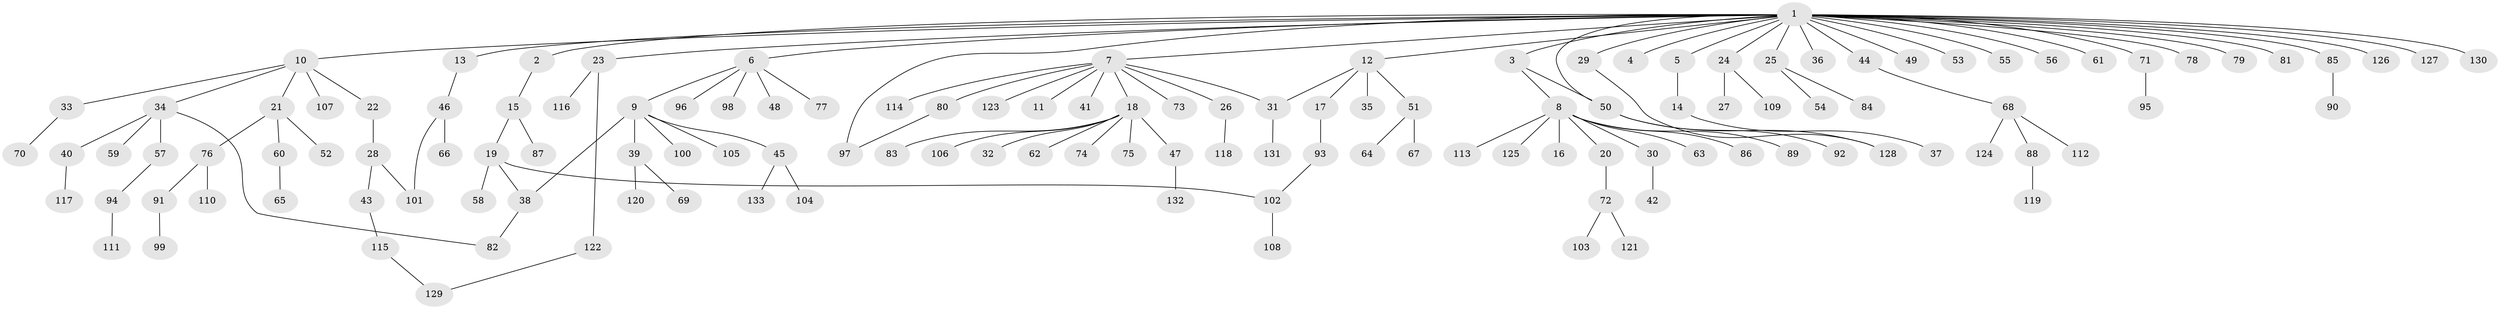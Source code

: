 // coarse degree distribution, {30: 0.010416666666666666, 2: 0.1875, 3: 0.0625, 1: 0.625, 5: 0.052083333333333336, 10: 0.010416666666666666, 8: 0.010416666666666666, 6: 0.010416666666666666, 4: 0.020833333333333332, 7: 0.010416666666666666}
// Generated by graph-tools (version 1.1) at 2025/41/03/06/25 10:41:48]
// undirected, 133 vertices, 141 edges
graph export_dot {
graph [start="1"]
  node [color=gray90,style=filled];
  1;
  2;
  3;
  4;
  5;
  6;
  7;
  8;
  9;
  10;
  11;
  12;
  13;
  14;
  15;
  16;
  17;
  18;
  19;
  20;
  21;
  22;
  23;
  24;
  25;
  26;
  27;
  28;
  29;
  30;
  31;
  32;
  33;
  34;
  35;
  36;
  37;
  38;
  39;
  40;
  41;
  42;
  43;
  44;
  45;
  46;
  47;
  48;
  49;
  50;
  51;
  52;
  53;
  54;
  55;
  56;
  57;
  58;
  59;
  60;
  61;
  62;
  63;
  64;
  65;
  66;
  67;
  68;
  69;
  70;
  71;
  72;
  73;
  74;
  75;
  76;
  77;
  78;
  79;
  80;
  81;
  82;
  83;
  84;
  85;
  86;
  87;
  88;
  89;
  90;
  91;
  92;
  93;
  94;
  95;
  96;
  97;
  98;
  99;
  100;
  101;
  102;
  103;
  104;
  105;
  106;
  107;
  108;
  109;
  110;
  111;
  112;
  113;
  114;
  115;
  116;
  117;
  118;
  119;
  120;
  121;
  122;
  123;
  124;
  125;
  126;
  127;
  128;
  129;
  130;
  131;
  132;
  133;
  1 -- 2;
  1 -- 3;
  1 -- 4;
  1 -- 5;
  1 -- 6;
  1 -- 7;
  1 -- 10;
  1 -- 12;
  1 -- 13;
  1 -- 23;
  1 -- 24;
  1 -- 25;
  1 -- 29;
  1 -- 36;
  1 -- 44;
  1 -- 49;
  1 -- 50;
  1 -- 53;
  1 -- 55;
  1 -- 56;
  1 -- 61;
  1 -- 71;
  1 -- 78;
  1 -- 79;
  1 -- 81;
  1 -- 85;
  1 -- 97;
  1 -- 126;
  1 -- 127;
  1 -- 130;
  2 -- 15;
  3 -- 8;
  3 -- 50;
  5 -- 14;
  6 -- 9;
  6 -- 48;
  6 -- 77;
  6 -- 96;
  6 -- 98;
  7 -- 11;
  7 -- 18;
  7 -- 26;
  7 -- 31;
  7 -- 41;
  7 -- 73;
  7 -- 80;
  7 -- 114;
  7 -- 123;
  8 -- 16;
  8 -- 20;
  8 -- 30;
  8 -- 63;
  8 -- 86;
  8 -- 89;
  8 -- 113;
  8 -- 125;
  9 -- 38;
  9 -- 39;
  9 -- 45;
  9 -- 100;
  9 -- 105;
  10 -- 21;
  10 -- 22;
  10 -- 33;
  10 -- 34;
  10 -- 107;
  12 -- 17;
  12 -- 31;
  12 -- 35;
  12 -- 51;
  13 -- 46;
  14 -- 37;
  15 -- 19;
  15 -- 87;
  17 -- 93;
  18 -- 32;
  18 -- 47;
  18 -- 62;
  18 -- 74;
  18 -- 75;
  18 -- 83;
  18 -- 106;
  19 -- 38;
  19 -- 58;
  19 -- 102;
  20 -- 72;
  21 -- 52;
  21 -- 60;
  21 -- 76;
  22 -- 28;
  23 -- 116;
  23 -- 122;
  24 -- 27;
  24 -- 109;
  25 -- 54;
  25 -- 84;
  26 -- 118;
  28 -- 43;
  28 -- 101;
  29 -- 128;
  30 -- 42;
  31 -- 131;
  33 -- 70;
  34 -- 40;
  34 -- 57;
  34 -- 59;
  34 -- 82;
  38 -- 82;
  39 -- 69;
  39 -- 120;
  40 -- 117;
  43 -- 115;
  44 -- 68;
  45 -- 104;
  45 -- 133;
  46 -- 66;
  46 -- 101;
  47 -- 132;
  50 -- 92;
  50 -- 128;
  51 -- 64;
  51 -- 67;
  57 -- 94;
  60 -- 65;
  68 -- 88;
  68 -- 112;
  68 -- 124;
  71 -- 95;
  72 -- 103;
  72 -- 121;
  76 -- 91;
  76 -- 110;
  80 -- 97;
  85 -- 90;
  88 -- 119;
  91 -- 99;
  93 -- 102;
  94 -- 111;
  102 -- 108;
  115 -- 129;
  122 -- 129;
}
